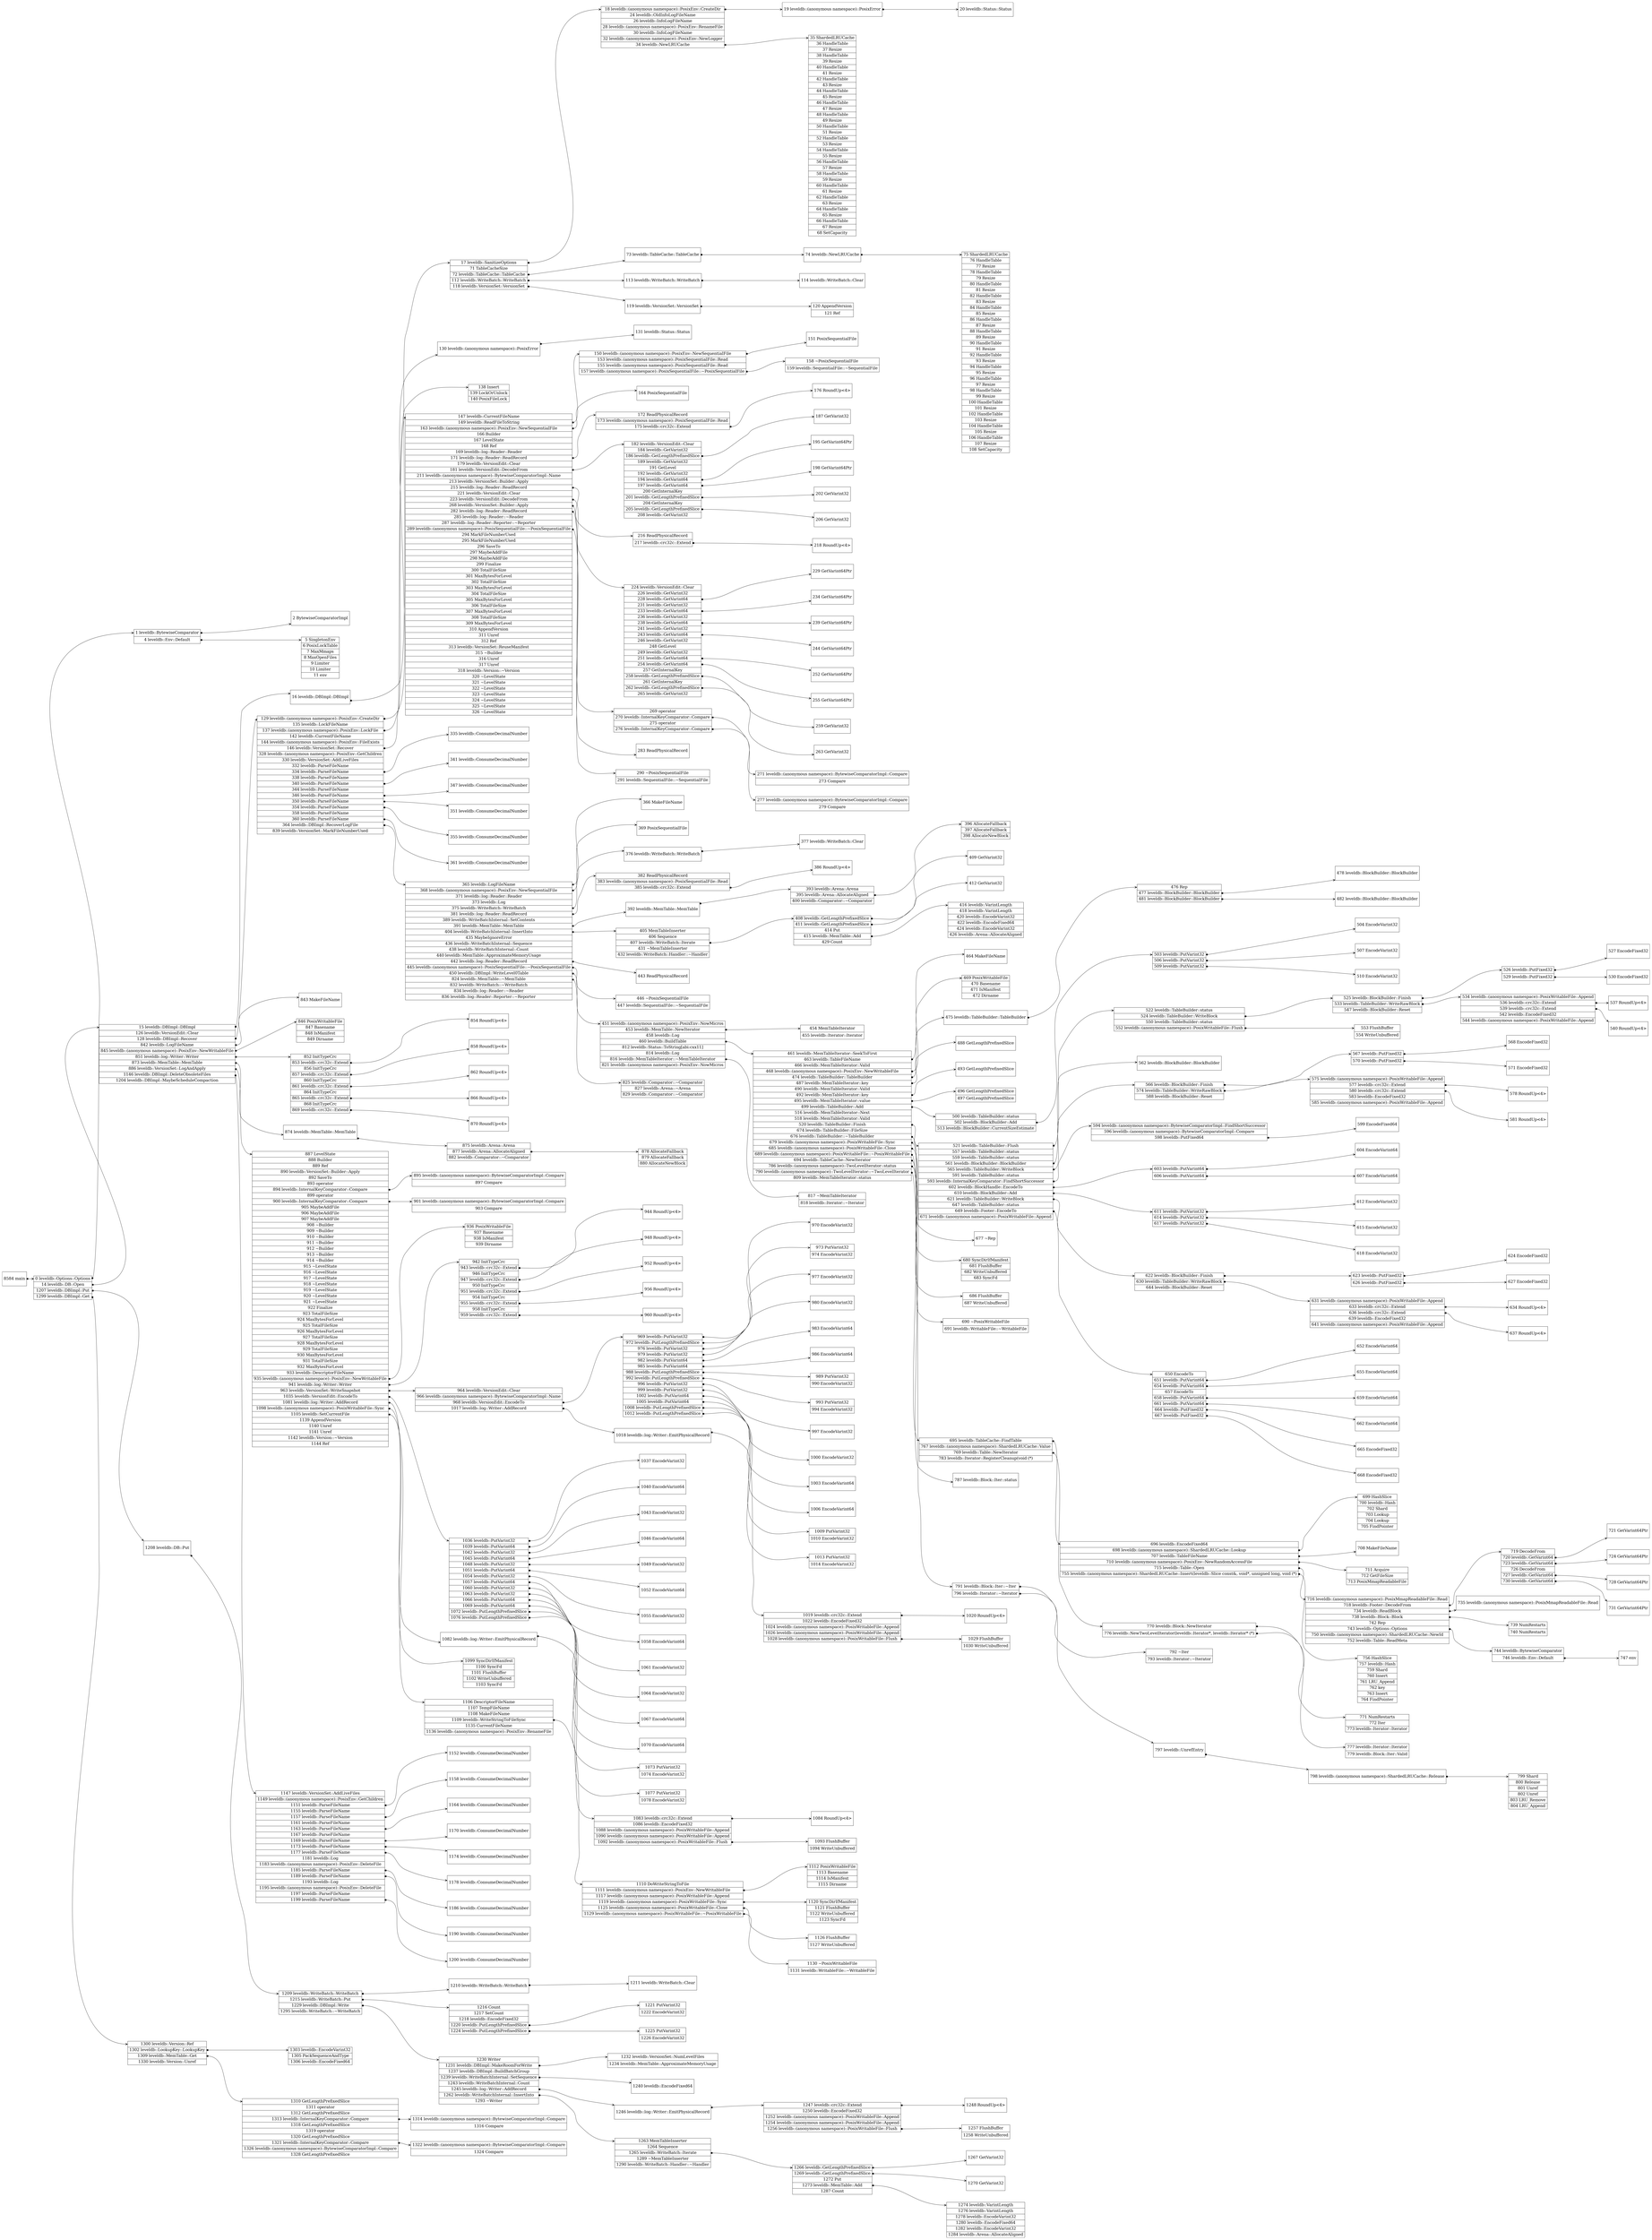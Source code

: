 digraph callgraph {
    margin=0.1;
    nodesep=0.8;
    ranksep=0.5;
    rankdir=LR;
    edge[arrowsize=1.0, arrowhead=vee];
    node[shape=record, fontsize=20, width=1, height=1, fixedsize=false];
    n1 [label="<f0>8584 main"];
    n0 [label="<f0>0 leveldb::Options::Options|<f1>14 leveldb::DB::Open|<f2>1207 leveldb::DBImpl::Put|<f3>1299 leveldb::DBImpl::Get"];
    n1:f0 -> n0:f0 [dir=both, arrowtail=dot];
    n2 [label="<f0>1 leveldb::BytewiseComparator|<f1>4 leveldb::Env::Default"];
    n0:f0 -> n2:f0 [dir=both, arrowtail=dot];
    n3 [label="<f0>2 BytewiseComparatorImpl"];
    n2:f0 -> n3:f0 [dir=both, arrowtail=dot];
    n5 [label="<f0>5 SingletonEnv|<f1>6 PosixLockTable|<f2>7 MaxMmaps|<f3>8 MaxOpenFiles|<f4>9 Limiter|<f5>10 Limiter|<f6>11 env"];
    n2:f1 -> n5:f0 [dir=both, arrowtail=dot];
    n13 [label="<f0>15 leveldb::DBImpl::DBImpl|<f1>126 leveldb::VersionEdit::Clear|<f2>128 leveldb::DBImpl::Recover|<f3>842 leveldb::LogFileName|<f4>845 leveldb::(anonymous namespace)::PosixEnv::NewWritableFile|<f5>851 leveldb::log::Writer::Writer|<f6>873 leveldb::MemTable::MemTable|<f7>886 leveldb::VersionSet::LogAndApply|<f8>1146 leveldb::DBImpl::DeleteObsoleteFiles|<f9>1204 leveldb::DBImpl::MaybeScheduleCompaction"];
    n0:f1 -> n13:f0 [dir=both, arrowtail=dot];
    n14 [label="<f0>16 leveldb::DBImpl::DBImpl"];
    n13:f0 -> n14:f0 [dir=both, arrowtail=dot];
    n15 [label="<f0>17 leveldb::SanitizeOptions|<f1>71 TableCacheSize|<f2>72 leveldb::TableCache::TableCache|<f3>112 leveldb::WriteBatch::WriteBatch|<f4>118 leveldb::VersionSet::VersionSet"];
    n14:f0 -> n15:f0 [dir=both, arrowtail=dot];
    n16 [label="<f0>18 leveldb::(anonymous namespace)::PosixEnv::CreateDir|<f1>24 leveldb::OldInfoLogFileName|<f2>26 leveldb::InfoLogFileName|<f3>28 leveldb::(anonymous namespace)::PosixEnv::RenameFile|<f4>30 leveldb::InfoLogFileName|<f5>32 leveldb::(anonymous namespace)::PosixEnv::NewLogger|<f6>34 leveldb::NewLRUCache"];
    n15:f0 -> n16:f0 [dir=both, arrowtail=dot];
    n17 [label="<f0>19 leveldb::(anonymous namespace)::PosixError"];
    n16:f0 -> n17:f0 [dir=both, arrowtail=dot];
    n18 [label="<f0>20 leveldb::Status::Status"];
    n17:f0 -> n18:f0 [dir=both, arrowtail=dot];
    n25 [label="<f0>35 ShardedLRUCache|<f1>36 HandleTable|<f2>37 Resize|<f3>38 HandleTable|<f4>39 Resize|<f5>40 HandleTable|<f6>41 Resize|<f7>42 HandleTable|<f8>43 Resize|<f9>44 HandleTable|<f10>45 Resize|<f11>46 HandleTable|<f12>47 Resize|<f13>48 HandleTable|<f14>49 Resize|<f15>50 HandleTable|<f16>51 Resize|<f17>52 HandleTable|<f18>53 Resize|<f19>54 HandleTable|<f20>55 Resize|<f21>56 HandleTable|<f22>57 Resize|<f23>58 HandleTable|<f24>59 Resize|<f25>60 HandleTable|<f26>61 Resize|<f27>62 HandleTable|<f28>63 Resize|<f29>64 HandleTable|<f30>65 Resize|<f31>66 HandleTable|<f32>67 Resize|<f33>68 SetCapacity"];
    n16:f6 -> n25:f0 [dir=both, arrowtail=dot];
    n61 [label="<f0>73 leveldb::TableCache::TableCache"];
    n15:f2 -> n61:f0 [dir=both, arrowtail=dot];
    n62 [label="<f0>74 leveldb::NewLRUCache"];
    n61:f0 -> n62:f0 [dir=both, arrowtail=dot];
    n63 [label="<f0>75 ShardedLRUCache|<f1>76 HandleTable|<f2>77 Resize|<f3>78 HandleTable|<f4>79 Resize|<f5>80 HandleTable|<f6>81 Resize|<f7>82 HandleTable|<f8>83 Resize|<f9>84 HandleTable|<f10>85 Resize|<f11>86 HandleTable|<f12>87 Resize|<f13>88 HandleTable|<f14>89 Resize|<f15>90 HandleTable|<f16>91 Resize|<f17>92 HandleTable|<f18>93 Resize|<f19>94 HandleTable|<f20>95 Resize|<f21>96 HandleTable|<f22>97 Resize|<f23>98 HandleTable|<f24>99 Resize|<f25>100 HandleTable|<f26>101 Resize|<f27>102 HandleTable|<f28>103 Resize|<f29>104 HandleTable|<f30>105 Resize|<f31>106 HandleTable|<f32>107 Resize|<f33>108 SetCapacity"];
    n62:f0 -> n63:f0 [dir=both, arrowtail=dot];
    n98 [label="<f0>113 leveldb::WriteBatch::WriteBatch"];
    n15:f3 -> n98:f0 [dir=both, arrowtail=dot];
    n99 [label="<f0>114 leveldb::WriteBatch::Clear"];
    n98:f0 -> n99:f0 [dir=both, arrowtail=dot];
    n101 [label="<f0>119 leveldb::VersionSet::VersionSet"];
    n15:f4 -> n101:f0 [dir=both, arrowtail=dot];
    n102 [label="<f0>120 AppendVersion|<f1>121 Ref"];
    n101:f0 -> n102:f0 [dir=both, arrowtail=dot];
    n106 [label="<f0>129 leveldb::(anonymous namespace)::PosixEnv::CreateDir|<f1>135 leveldb::LockFileName|<f2>137 leveldb::(anonymous namespace)::PosixEnv::LockFile|<f3>142 leveldb::CurrentFileName|<f4>144 leveldb::(anonymous namespace)::PosixEnv::FileExists|<f5>146 leveldb::VersionSet::Recover|<f6>328 leveldb::(anonymous namespace)::PosixEnv::GetChildren|<f7>330 leveldb::VersionSet::AddLiveFiles|<f8>332 leveldb::ParseFileName|<f9>334 leveldb::ParseFileName|<f10>338 leveldb::ParseFileName|<f11>340 leveldb::ParseFileName|<f12>344 leveldb::ParseFileName|<f13>346 leveldb::ParseFileName|<f14>350 leveldb::ParseFileName|<f15>354 leveldb::ParseFileName|<f16>358 leveldb::ParseFileName|<f17>360 leveldb::ParseFileName|<f18>364 leveldb::DBImpl::RecoverLogFile|<f19>839 leveldb::VersionSet::MarkFileNumberUsed"];
    n13:f2 -> n106:f0 [dir=both, arrowtail=dot];
    n107 [label="<f0>130 leveldb::(anonymous namespace)::PosixError"];
    n106:f0 -> n107:f0 [dir=both, arrowtail=dot];
    n108 [label="<f0>131 leveldb::Status::Status"];
    n107:f0 -> n108:f0 [dir=both, arrowtail=dot];
    n111 [label="<f0>138 Insert|<f1>139 LockOrUnlock|<f2>140 PosixFileLock"];
    n106:f2 -> n111:f0 [dir=both, arrowtail=dot];
    n117 [label="<f0>147 leveldb::CurrentFileName|<f1>149 leveldb::ReadFileToString|<f2>163 leveldb::(anonymous namespace)::PosixEnv::NewSequentialFile|<f3>166 Builder|<f4>167 LevelState|<f5>168 Ref|<f6>169 leveldb::log::Reader::Reader|<f7>171 leveldb::log::Reader::ReadRecord|<f8>179 leveldb::VersionEdit::Clear|<f9>181 leveldb::VersionEdit::DecodeFrom|<f10>211 leveldb::(anonymous namespace)::BytewiseComparatorImpl::Name|<f11>213 leveldb::VersionSet::Builder::Apply|<f12>215 leveldb::log::Reader::ReadRecord|<f13>221 leveldb::VersionEdit::Clear|<f14>223 leveldb::VersionEdit::DecodeFrom|<f15>268 leveldb::VersionSet::Builder::Apply|<f16>282 leveldb::log::Reader::ReadRecord|<f17>285 leveldb::log::Reader::~Reader|<f18>287 leveldb::log::Reader::Reporter::~Reporter|<f19>289 leveldb::(anonymous namespace)::PosixSequentialFile::~PosixSequentialFile|<f20>294 MarkFileNumberUsed|<f21>295 MarkFileNumberUsed|<f22>296 SaveTo|<f23>297 MaybeAddFile|<f24>298 MaybeAddFile|<f25>299 Finalize|<f26>300 TotalFileSize|<f27>301 MaxBytesForLevel|<f28>302 TotalFileSize|<f29>303 MaxBytesForLevel|<f30>304 TotalFileSize|<f31>305 MaxBytesForLevel|<f32>306 TotalFileSize|<f33>307 MaxBytesForLevel|<f34>308 TotalFileSize|<f35>309 MaxBytesForLevel|<f36>310 AppendVersion|<f37>311 Unref|<f38>312 Ref|<f39>313 leveldb::VersionSet::ReuseManifest|<f40>315 ~Builder|<f41>316 Unref|<f42>317 Unref|<f43>318 leveldb::Version::~Version|<f44>320 ~LevelState|<f45>321 ~LevelState|<f46>322 ~LevelState|<f47>323 ~LevelState|<f48>324 ~LevelState|<f49>325 ~LevelState|<f50>326 ~LevelState"];
    n106:f5 -> n117:f0 [dir=both, arrowtail=dot];
    n119 [label="<f0>150 leveldb::(anonymous namespace)::PosixEnv::NewSequentialFile|<f1>153 leveldb::(anonymous namespace)::PosixSequentialFile::Read|<f2>155 leveldb::(anonymous namespace)::PosixSequentialFile::Read|<f3>157 leveldb::(anonymous namespace)::PosixSequentialFile::~PosixSequentialFile"];
    n117:f1 -> n119:f0 [dir=both, arrowtail=dot];
    n120 [label="<f0>151 PosixSequentialFile"];
    n119:f0 -> n120:f0 [dir=both, arrowtail=dot];
    n124 [label="<f0>158 ~PosixSequentialFile|<f1>159 leveldb::SequentialFile::~SequentialFile"];
    n119:f3 -> n124:f0 [dir=both, arrowtail=dot];
    n127 [label="<f0>164 PosixSequentialFile"];
    n117:f2 -> n127:f0 [dir=both, arrowtail=dot];
    n133 [label="<f0>172 ReadPhysicalRecord|<f1>173 leveldb::(anonymous namespace)::PosixSequentialFile::Read|<f2>175 leveldb::crc32c::Extend"];
    n117:f7 -> n133:f0 [dir=both, arrowtail=dot];
    n136 [label="<f0>176 RoundUp\<4\>"];
    n133:f2 -> n136:f0 [dir=both, arrowtail=dot];
    n139 [label="<f0>182 leveldb::VersionEdit::Clear|<f1>184 leveldb::GetVarint32|<f2>186 leveldb::GetLengthPrefixedSlice|<f3>189 leveldb::GetVarint32|<f4>191 GetLevel|<f5>192 leveldb::GetVarint32|<f6>194 leveldb::GetVarint64|<f7>197 leveldb::GetVarint64|<f8>200 GetInternalKey|<f9>201 leveldb::GetLengthPrefixedSlice|<f10>204 GetInternalKey|<f11>205 leveldb::GetLengthPrefixedSlice|<f12>208 leveldb::GetVarint32"];
    n117:f9 -> n139:f0 [dir=both, arrowtail=dot];
    n142 [label="<f0>187 GetVarint32"];
    n139:f2 -> n142:f0 [dir=both, arrowtail=dot];
    n147 [label="<f0>195 GetVarint64Ptr"];
    n139:f6 -> n147:f0 [dir=both, arrowtail=dot];
    n149 [label="<f0>198 GetVarint64Ptr"];
    n139:f7 -> n149:f0 [dir=both, arrowtail=dot];
    n152 [label="<f0>202 GetVarint32"];
    n139:f9 -> n152:f0 [dir=both, arrowtail=dot];
    n155 [label="<f0>206 GetVarint32"];
    n139:f11 -> n155:f0 [dir=both, arrowtail=dot];
    n160 [label="<f0>216 ReadPhysicalRecord|<f1>217 leveldb::crc32c::Extend"];
    n117:f12 -> n160:f0 [dir=both, arrowtail=dot];
    n162 [label="<f0>218 RoundUp\<4\>"];
    n160:f1 -> n162:f0 [dir=both, arrowtail=dot];
    n165 [label="<f0>224 leveldb::VersionEdit::Clear|<f1>226 leveldb::GetVarint32|<f2>228 leveldb::GetVarint64|<f3>231 leveldb::GetVarint32|<f4>233 leveldb::GetVarint64|<f5>236 leveldb::GetVarint32|<f6>238 leveldb::GetVarint64|<f7>241 leveldb::GetVarint32|<f8>243 leveldb::GetVarint64|<f9>246 leveldb::GetVarint32|<f10>248 GetLevel|<f11>249 leveldb::GetVarint32|<f12>251 leveldb::GetVarint64|<f13>254 leveldb::GetVarint64|<f14>257 GetInternalKey|<f15>258 leveldb::GetLengthPrefixedSlice|<f16>261 GetInternalKey|<f17>262 leveldb::GetLengthPrefixedSlice|<f18>265 leveldb::GetVarint32"];
    n117:f14 -> n165:f0 [dir=both, arrowtail=dot];
    n168 [label="<f0>229 GetVarint64Ptr"];
    n165:f2 -> n168:f0 [dir=both, arrowtail=dot];
    n171 [label="<f0>234 GetVarint64Ptr"];
    n165:f4 -> n171:f0 [dir=both, arrowtail=dot];
    n174 [label="<f0>239 GetVarint64Ptr"];
    n165:f6 -> n174:f0 [dir=both, arrowtail=dot];
    n177 [label="<f0>244 GetVarint64Ptr"];
    n165:f8 -> n177:f0 [dir=both, arrowtail=dot];
    n182 [label="<f0>252 GetVarint64Ptr"];
    n165:f12 -> n182:f0 [dir=both, arrowtail=dot];
    n184 [label="<f0>255 GetVarint64Ptr"];
    n165:f13 -> n184:f0 [dir=both, arrowtail=dot];
    n187 [label="<f0>259 GetVarint32"];
    n165:f15 -> n187:f0 [dir=both, arrowtail=dot];
    n190 [label="<f0>263 GetVarint32"];
    n165:f17 -> n190:f0 [dir=both, arrowtail=dot];
    n193 [label="<f0>269 operator|<f1>270 leveldb::InternalKeyComparator::Compare|<f2>275 operator|<f3>276 leveldb::InternalKeyComparator::Compare"];
    n117:f15 -> n193:f0 [dir=both, arrowtail=dot];
    n195 [label="<f0>271 leveldb::(anonymous namespace)::BytewiseComparatorImpl::Compare|<f1>273 Compare"];
    n193:f1 -> n195:f0 [dir=both, arrowtail=dot];
    n199 [label="<f0>277 leveldb::(anonymous namespace)::BytewiseComparatorImpl::Compare|<f1>279 Compare"];
    n193:f3 -> n199:f0 [dir=both, arrowtail=dot];
    n202 [label="<f0>283 ReadPhysicalRecord"];
    n117:f16 -> n202:f0 [dir=both, arrowtail=dot];
    n206 [label="<f0>290 ~PosixSequentialFile|<f1>291 leveldb::SequentialFile::~SequentialFile"];
    n117:f19 -> n206:f0 [dir=both, arrowtail=dot];
    n243 [label="<f0>335 leveldb::ConsumeDecimalNumber"];
    n106:f9 -> n243:f0 [dir=both, arrowtail=dot];
    n246 [label="<f0>341 leveldb::ConsumeDecimalNumber"];
    n106:f11 -> n246:f0 [dir=both, arrowtail=dot];
    n249 [label="<f0>347 leveldb::ConsumeDecimalNumber"];
    n106:f13 -> n249:f0 [dir=both, arrowtail=dot];
    n251 [label="<f0>351 leveldb::ConsumeDecimalNumber"];
    n106:f14 -> n251:f0 [dir=both, arrowtail=dot];
    n253 [label="<f0>355 leveldb::ConsumeDecimalNumber"];
    n106:f15 -> n253:f0 [dir=both, arrowtail=dot];
    n256 [label="<f0>361 leveldb::ConsumeDecimalNumber"];
    n106:f17 -> n256:f0 [dir=both, arrowtail=dot];
    n258 [label="<f0>365 leveldb::LogFileName|<f1>368 leveldb::(anonymous namespace)::PosixEnv::NewSequentialFile|<f2>371 leveldb::log::Reader::Reader|<f3>373 leveldb::Log|<f4>375 leveldb::WriteBatch::WriteBatch|<f5>381 leveldb::log::Reader::ReadRecord|<f6>389 leveldb::WriteBatchInternal::SetContents|<f7>391 leveldb::MemTable::MemTable|<f8>404 leveldb::WriteBatchInternal::InsertInto|<f9>435 MaybeIgnoreError|<f10>436 leveldb::WriteBatchInternal::Sequence|<f11>438 leveldb::WriteBatchInternal::Count|<f12>440 leveldb::MemTable::ApproximateMemoryUsage|<f13>442 leveldb::log::Reader::ReadRecord|<f14>445 leveldb::(anonymous namespace)::PosixSequentialFile::~PosixSequentialFile|<f15>450 leveldb::DBImpl::WriteLevel0Table|<f16>824 leveldb::MemTable::~MemTable|<f17>832 leveldb::WriteBatch::~WriteBatch|<f18>834 leveldb::log::Reader::~Reader|<f19>836 leveldb::log::Reader::Reporter::~Reporter"];
    n106:f18 -> n258:f0 [dir=both, arrowtail=dot];
    n259 [label="<f0>366 MakeFileName"];
    n258:f0 -> n259:f0 [dir=both, arrowtail=dot];
    n261 [label="<f0>369 PosixSequentialFile"];
    n258:f1 -> n261:f0 [dir=both, arrowtail=dot];
    n265 [label="<f0>376 leveldb::WriteBatch::WriteBatch"];
    n258:f4 -> n265:f0 [dir=both, arrowtail=dot];
    n266 [label="<f0>377 leveldb::WriteBatch::Clear"];
    n265:f0 -> n266:f0 [dir=both, arrowtail=dot];
    n268 [label="<f0>382 ReadPhysicalRecord|<f1>383 leveldb::(anonymous namespace)::PosixSequentialFile::Read|<f2>385 leveldb::crc32c::Extend"];
    n258:f5 -> n268:f0 [dir=both, arrowtail=dot];
    n271 [label="<f0>386 RoundUp\<4\>"];
    n268:f2 -> n271:f0 [dir=both, arrowtail=dot];
    n274 [label="<f0>392 leveldb::MemTable::MemTable"];
    n258:f7 -> n274:f0 [dir=both, arrowtail=dot];
    n275 [label="<f0>393 leveldb::Arena::Arena|<f1>395 leveldb::Arena::AllocateAligned|<f2>400 leveldb::Comparator::~Comparator"];
    n274:f0 -> n275:f0 [dir=both, arrowtail=dot];
    n277 [label="<f0>396 AllocateFallback|<f1>397 AllocateFallback|<f2>398 AllocateNewBlock"];
    n275:f1 -> n277:f0 [dir=both, arrowtail=dot];
    n282 [label="<f0>405 MemTableInserter|<f1>406 Sequence|<f2>407 leveldb::WriteBatch::Iterate|<f3>431 ~MemTableInserter|<f4>432 leveldb::WriteBatch::Handler::~Handler"];
    n258:f8 -> n282:f0 [dir=both, arrowtail=dot];
    n285 [label="<f0>408 leveldb::GetLengthPrefixedSlice|<f1>411 leveldb::GetLengthPrefixedSlice|<f2>414 Put|<f3>415 leveldb::MemTable::Add|<f4>429 Count"];
    n282:f2 -> n285:f0 [dir=both, arrowtail=dot];
    n286 [label="<f0>409 GetVarint32"];
    n285:f0 -> n286:f0 [dir=both, arrowtail=dot];
    n288 [label="<f0>412 GetVarint32"];
    n285:f1 -> n288:f0 [dir=both, arrowtail=dot];
    n291 [label="<f0>416 leveldb::VarintLength|<f1>418 leveldb::VarintLength|<f2>420 leveldb::EncodeVarint32|<f3>422 leveldb::EncodeFixed64|<f4>424 leveldb::EncodeVarint32|<f5>426 leveldb::Arena::AllocateAligned"];
    n285:f3 -> n291:f0 [dir=both, arrowtail=dot];
    n305 [label="<f0>443 ReadPhysicalRecord"];
    n258:f13 -> n305:f0 [dir=both, arrowtail=dot];
    n307 [label="<f0>446 ~PosixSequentialFile|<f1>447 leveldb::SequentialFile::~SequentialFile"];
    n258:f14 -> n307:f0 [dir=both, arrowtail=dot];
    n310 [label="<f0>451 leveldb::(anonymous namespace)::PosixEnv::NowMicros|<f1>453 leveldb::MemTable::NewIterator|<f2>458 leveldb::Log|<f3>460 leveldb::BuildTable|<f4>812 leveldb::Status::ToString[abi:cxx11]|<f5>814 leveldb::Log|<f6>816 leveldb::MemTableIterator::~MemTableIterator|<f7>821 leveldb::(anonymous namespace)::PosixEnv::NowMicros"];
    n258:f15 -> n310:f0 [dir=both, arrowtail=dot];
    n312 [label="<f0>454 MemTableIterator|<f1>455 leveldb::Iterator::Iterator"];
    n310:f1 -> n312:f0 [dir=both, arrowtail=dot];
    n316 [label="<f0>461 leveldb::MemTableIterator::SeekToFirst|<f1>463 leveldb::TableFileName|<f2>466 leveldb::MemTableIterator::Valid|<f3>468 leveldb::(anonymous namespace)::PosixEnv::NewWritableFile|<f4>474 leveldb::TableBuilder::TableBuilder|<f5>487 leveldb::MemTableIterator::key|<f6>490 leveldb::MemTableIterator::Valid|<f7>492 leveldb::MemTableIterator::key|<f8>495 leveldb::MemTableIterator::value|<f9>499 leveldb::TableBuilder::Add|<f10>516 leveldb::MemTableIterator::Next|<f11>518 leveldb::MemTableIterator::Valid|<f12>520 leveldb::TableBuilder::Finish|<f13>674 leveldb::TableBuilder::FileSize|<f14>676 leveldb::TableBuilder::~TableBuilder|<f15>679 leveldb::(anonymous namespace)::PosixWritableFile::Sync|<f16>685 leveldb::(anonymous namespace)::PosixWritableFile::Close|<f17>689 leveldb::(anonymous namespace)::PosixWritableFile::~PosixWritableFile|<f18>694 leveldb::TableCache::NewIterator|<f19>786 leveldb::(anonymous namespace)::TwoLevelIterator::status|<f20>790 leveldb::(anonymous namespace)::TwoLevelIterator::~TwoLevelIterator|<f21>809 leveldb::MemTableIterator::status"];
    n310:f3 -> n316:f0 [dir=both, arrowtail=dot];
    n318 [label="<f0>464 MakeFileName"];
    n316:f1 -> n318:f0 [dir=both, arrowtail=dot];
    n321 [label="<f0>469 PosixWritableFile|<f1>470 Basename|<f2>471 IsManifest|<f3>472 Dirname"];
    n316:f3 -> n321:f0 [dir=both, arrowtail=dot];
    n326 [label="<f0>475 leveldb::TableBuilder::TableBuilder"];
    n316:f4 -> n326:f0 [dir=both, arrowtail=dot];
    n327 [label="<f0>476 Rep|<f1>477 leveldb::BlockBuilder::BlockBuilder|<f2>481 leveldb::BlockBuilder::BlockBuilder"];
    n326:f0 -> n327:f0 [dir=both, arrowtail=dot];
    n329 [label="<f0>478 leveldb::BlockBuilder::BlockBuilder"];
    n327:f1 -> n329:f0 [dir=both, arrowtail=dot];
    n331 [label="<f0>482 leveldb::BlockBuilder::BlockBuilder"];
    n327:f2 -> n331:f0 [dir=both, arrowtail=dot];
    n333 [label="<f0>488 GetLengthPrefixedSlice"];
    n316:f5 -> n333:f0 [dir=both, arrowtail=dot];
    n336 [label="<f0>493 GetLengthPrefixedSlice"];
    n316:f7 -> n336:f0 [dir=both, arrowtail=dot];
    n338 [label="<f0>496 GetLengthPrefixedSlice|<f1>497 GetLengthPrefixedSlice"];
    n316:f8 -> n338:f0 [dir=both, arrowtail=dot];
    n341 [label="<f0>500 leveldb::TableBuilder::status|<f1>502 leveldb::BlockBuilder::Add|<f2>513 leveldb::BlockBuilder::CurrentSizeEstimate"];
    n316:f9 -> n341:f0 [dir=both, arrowtail=dot];
    n343 [label="<f0>503 leveldb::PutVarint32|<f1>506 leveldb::PutVarint32|<f2>509 leveldb::PutVarint32"];
    n341:f1 -> n343:f0 [dir=both, arrowtail=dot];
    n344 [label="<f0>504 EncodeVarint32"];
    n343:f0 -> n344:f0 [dir=both, arrowtail=dot];
    n346 [label="<f0>507 EncodeVarint32"];
    n343:f1 -> n346:f0 [dir=both, arrowtail=dot];
    n348 [label="<f0>510 EncodeVarint32"];
    n343:f2 -> n348:f0 [dir=both, arrowtail=dot];
    n353 [label="<f0>521 leveldb::TableBuilder::Flush|<f1>557 leveldb::TableBuilder::status|<f2>559 leveldb::TableBuilder::status|<f3>561 leveldb::BlockBuilder::BlockBuilder|<f4>565 leveldb::TableBuilder::WriteBlock|<f5>591 leveldb::TableBuilder::status|<f6>593 leveldb::InternalKeyComparator::FindShortSuccessor|<f7>602 leveldb::BlockHandle::EncodeTo|<f8>610 leveldb::BlockBuilder::Add|<f9>621 leveldb::TableBuilder::WriteBlock|<f10>647 leveldb::TableBuilder::status|<f11>649 leveldb::Footer::EncodeTo|<f12>671 leveldb::(anonymous namespace)::PosixWritableFile::Append"];
    n316:f12 -> n353:f0 [dir=both, arrowtail=dot];
    n354 [label="<f0>522 leveldb::TableBuilder::status|<f1>524 leveldb::TableBuilder::WriteBlock|<f2>550 leveldb::TableBuilder::status|<f3>552 leveldb::(anonymous namespace)::PosixWritableFile::Flush"];
    n353:f0 -> n354:f0 [dir=both, arrowtail=dot];
    n356 [label="<f0>525 leveldb::BlockBuilder::Finish|<f1>533 leveldb::TableBuilder::WriteRawBlock|<f2>547 leveldb::BlockBuilder::Reset"];
    n354:f1 -> n356:f0 [dir=both, arrowtail=dot];
    n357 [label="<f0>526 leveldb::PutFixed32|<f1>529 leveldb::PutFixed32"];
    n356:f0 -> n357:f0 [dir=both, arrowtail=dot];
    n358 [label="<f0>527 EncodeFixed32"];
    n357:f0 -> n358:f0 [dir=both, arrowtail=dot];
    n360 [label="<f0>530 EncodeFixed32"];
    n357:f1 -> n360:f0 [dir=both, arrowtail=dot];
    n362 [label="<f0>534 leveldb::(anonymous namespace)::PosixWritableFile::Append|<f1>536 leveldb::crc32c::Extend|<f2>539 leveldb::crc32c::Extend|<f3>542 leveldb::EncodeFixed32|<f4>544 leveldb::(anonymous namespace)::PosixWritableFile::Append"];
    n356:f1 -> n362:f0 [dir=both, arrowtail=dot];
    n364 [label="<f0>537 RoundUp\<4\>"];
    n362:f1 -> n364:f0 [dir=both, arrowtail=dot];
    n366 [label="<f0>540 RoundUp\<4\>"];
    n362:f2 -> n366:f0 [dir=both, arrowtail=dot];
    n372 [label="<f0>553 FlushBuffer|<f1>554 WriteUnbuffered"];
    n354:f3 -> n372:f0 [dir=both, arrowtail=dot];
    n377 [label="<f0>562 leveldb::BlockBuilder::BlockBuilder"];
    n353:f3 -> n377:f0 [dir=both, arrowtail=dot];
    n379 [label="<f0>566 leveldb::BlockBuilder::Finish|<f1>574 leveldb::TableBuilder::WriteRawBlock|<f2>588 leveldb::BlockBuilder::Reset"];
    n353:f4 -> n379:f0 [dir=both, arrowtail=dot];
    n380 [label="<f0>567 leveldb::PutFixed32|<f1>570 leveldb::PutFixed32"];
    n379:f0 -> n380:f0 [dir=both, arrowtail=dot];
    n381 [label="<f0>568 EncodeFixed32"];
    n380:f0 -> n381:f0 [dir=both, arrowtail=dot];
    n383 [label="<f0>571 EncodeFixed32"];
    n380:f1 -> n383:f0 [dir=both, arrowtail=dot];
    n385 [label="<f0>575 leveldb::(anonymous namespace)::PosixWritableFile::Append|<f1>577 leveldb::crc32c::Extend|<f2>580 leveldb::crc32c::Extend|<f3>583 leveldb::EncodeFixed32|<f4>585 leveldb::(anonymous namespace)::PosixWritableFile::Append"];
    n379:f1 -> n385:f0 [dir=both, arrowtail=dot];
    n387 [label="<f0>578 RoundUp\<4\>"];
    n385:f1 -> n387:f0 [dir=both, arrowtail=dot];
    n389 [label="<f0>581 RoundUp\<4\>"];
    n385:f2 -> n389:f0 [dir=both, arrowtail=dot];
    n395 [label="<f0>594 leveldb::(anonymous namespace)::BytewiseComparatorImpl::FindShortSuccessor|<f1>596 leveldb::(anonymous namespace)::BytewiseComparatorImpl::Compare|<f2>598 leveldb::PutFixed64"];
    n353:f6 -> n395:f0 [dir=both, arrowtail=dot];
    n398 [label="<f0>599 EncodeFixed64"];
    n395:f2 -> n398:f0 [dir=both, arrowtail=dot];
    n400 [label="<f0>603 leveldb::PutVarint64|<f1>606 leveldb::PutVarint64"];
    n353:f7 -> n400:f0 [dir=both, arrowtail=dot];
    n401 [label="<f0>604 EncodeVarint64"];
    n400:f0 -> n401:f0 [dir=both, arrowtail=dot];
    n403 [label="<f0>607 EncodeVarint64"];
    n400:f1 -> n403:f0 [dir=both, arrowtail=dot];
    n405 [label="<f0>611 leveldb::PutVarint32|<f1>614 leveldb::PutVarint32|<f2>617 leveldb::PutVarint32"];
    n353:f8 -> n405:f0 [dir=both, arrowtail=dot];
    n406 [label="<f0>612 EncodeVarint32"];
    n405:f0 -> n406:f0 [dir=both, arrowtail=dot];
    n408 [label="<f0>615 EncodeVarint32"];
    n405:f1 -> n408:f0 [dir=both, arrowtail=dot];
    n410 [label="<f0>618 EncodeVarint32"];
    n405:f2 -> n410:f0 [dir=both, arrowtail=dot];
    n412 [label="<f0>622 leveldb::BlockBuilder::Finish|<f1>630 leveldb::TableBuilder::WriteRawBlock|<f2>644 leveldb::BlockBuilder::Reset"];
    n353:f9 -> n412:f0 [dir=both, arrowtail=dot];
    n413 [label="<f0>623 leveldb::PutFixed32|<f1>626 leveldb::PutFixed32"];
    n412:f0 -> n413:f0 [dir=both, arrowtail=dot];
    n414 [label="<f0>624 EncodeFixed32"];
    n413:f0 -> n414:f0 [dir=both, arrowtail=dot];
    n416 [label="<f0>627 EncodeFixed32"];
    n413:f1 -> n416:f0 [dir=both, arrowtail=dot];
    n418 [label="<f0>631 leveldb::(anonymous namespace)::PosixWritableFile::Append|<f1>633 leveldb::crc32c::Extend|<f2>636 leveldb::crc32c::Extend|<f3>639 leveldb::EncodeFixed32|<f4>641 leveldb::(anonymous namespace)::PosixWritableFile::Append"];
    n412:f1 -> n418:f0 [dir=both, arrowtail=dot];
    n420 [label="<f0>634 RoundUp\<4\>"];
    n418:f1 -> n420:f0 [dir=both, arrowtail=dot];
    n422 [label="<f0>637 RoundUp\<4\>"];
    n418:f2 -> n422:f0 [dir=both, arrowtail=dot];
    n428 [label="<f0>650 EncodeTo|<f1>651 leveldb::PutVarint64|<f2>654 leveldb::PutVarint64|<f3>657 EncodeTo|<f4>658 leveldb::PutVarint64|<f5>661 leveldb::PutVarint64|<f6>664 leveldb::PutFixed32|<f7>667 leveldb::PutFixed32"];
    n353:f11 -> n428:f0 [dir=both, arrowtail=dot];
    n430 [label="<f0>652 EncodeVarint64"];
    n428:f1 -> n430:f0 [dir=both, arrowtail=dot];
    n432 [label="<f0>655 EncodeVarint64"];
    n428:f2 -> n432:f0 [dir=both, arrowtail=dot];
    n435 [label="<f0>659 EncodeVarint64"];
    n428:f4 -> n435:f0 [dir=both, arrowtail=dot];
    n437 [label="<f0>662 EncodeVarint64"];
    n428:f5 -> n437:f0 [dir=both, arrowtail=dot];
    n439 [label="<f0>665 EncodeFixed32"];
    n428:f6 -> n439:f0 [dir=both, arrowtail=dot];
    n441 [label="<f0>668 EncodeFixed32"];
    n428:f7 -> n441:f0 [dir=both, arrowtail=dot];
    n445 [label="<f0>677 ~Rep"];
    n316:f14 -> n445:f0 [dir=both, arrowtail=dot];
    n447 [label="<f0>680 SyncDirIfManifest|<f1>681 FlushBuffer|<f2>682 WriteUnbuffered|<f3>683 SyncFd"];
    n316:f15 -> n447:f0 [dir=both, arrowtail=dot];
    n452 [label="<f0>686 FlushBuffer|<f1>687 WriteUnbuffered"];
    n316:f16 -> n452:f0 [dir=both, arrowtail=dot];
    n455 [label="<f0>690 ~PosixWritableFile|<f1>691 leveldb::WritableFile::~WritableFile"];
    n316:f17 -> n455:f0 [dir=both, arrowtail=dot];
    n458 [label="<f0>695 leveldb::TableCache::FindTable|<f1>767 leveldb::(anonymous namespace)::ShardedLRUCache::Value|<f2>769 leveldb::Table::NewIterator|<f3>783 leveldb::Iterator::RegisterCleanup(void (*)"];
    n316:f18 -> n458:f0 [dir=both, arrowtail=dot];
    n459 [label="<f0>696 leveldb::EncodeFixed64|<f1>698 leveldb::(anonymous namespace)::ShardedLRUCache::Lookup|<f2>707 leveldb::TableFileName|<f3>710 leveldb::(anonymous namespace)::PosixEnv::NewRandomAccessFile|<f4>715 leveldb::Table::Open|<f5>755 leveldb::(anonymous namespace)::ShardedLRUCache::Insert(leveldb::Slice const&, void*, unsigned long, void (*)"];
    n458:f0 -> n459:f0 [dir=both, arrowtail=dot];
    n461 [label="<f0>699 HashSlice|<f1>700 leveldb::Hash|<f2>702 Shard|<f3>703 Lookup|<f4>704 Lookup|<f5>705 FindPointer"];
    n459:f1 -> n461:f0 [dir=both, arrowtail=dot];
    n468 [label="<f0>708 MakeFileName"];
    n459:f2 -> n468:f0 [dir=both, arrowtail=dot];
    n470 [label="<f0>711 Acquire|<f1>712 GetFileSize|<f2>713 PosixMmapReadableFile"];
    n459:f3 -> n470:f0 [dir=both, arrowtail=dot];
    n474 [label="<f0>716 leveldb::(anonymous namespace)::PosixMmapReadableFile::Read|<f1>718 leveldb::Footer::DecodeFrom|<f2>734 leveldb::ReadBlock|<f3>738 leveldb::Block::Block|<f4>742 Rep|<f5>743 leveldb::Options::Options|<f6>750 leveldb::(anonymous namespace)::ShardedLRUCache::NewId|<f7>752 leveldb::Table::ReadMeta"];
    n459:f4 -> n474:f0 [dir=both, arrowtail=dot];
    n476 [label="<f0>719 DecodeFrom|<f1>720 leveldb::GetVarint64|<f2>723 leveldb::GetVarint64|<f3>726 DecodeFrom|<f4>727 leveldb::GetVarint64|<f5>730 leveldb::GetVarint64"];
    n474:f1 -> n476:f0 [dir=both, arrowtail=dot];
    n478 [label="<f0>721 GetVarint64Ptr"];
    n476:f1 -> n478:f0 [dir=both, arrowtail=dot];
    n480 [label="<f0>724 GetVarint64Ptr"];
    n476:f2 -> n480:f0 [dir=both, arrowtail=dot];
    n483 [label="<f0>728 GetVarint64Ptr"];
    n476:f4 -> n483:f0 [dir=both, arrowtail=dot];
    n485 [label="<f0>731 GetVarint64Ptr"];
    n476:f5 -> n485:f0 [dir=both, arrowtail=dot];
    n487 [label="<f0>735 leveldb::(anonymous namespace)::PosixMmapReadableFile::Read"];
    n474:f2 -> n487:f0 [dir=both, arrowtail=dot];
    n489 [label="<f0>739 NumRestarts|<f1>740 NumRestarts"];
    n474:f3 -> n489:f0 [dir=both, arrowtail=dot];
    n493 [label="<f0>744 leveldb::BytewiseComparator|<f1>746 leveldb::Env::Default"];
    n474:f5 -> n493:f0 [dir=both, arrowtail=dot];
    n495 [label="<f0>747 env"];
    n493:f1 -> n495:f0 [dir=both, arrowtail=dot];
    n499 [label="<f0>756 HashSlice|<f1>757 leveldb::Hash|<f2>759 Shard|<f3>760 Insert|<f4>761 LRU_Append|<f5>762 key|<f6>763 Insert|<f7>764 FindPointer"];
    n459:f5 -> n499:f0 [dir=both, arrowtail=dot];
    n509 [label="<f0>770 leveldb::Block::NewIterator|<f1>776 leveldb::NewTwoLevelIterator(leveldb::Iterator*, leveldb::Iterator* (*)"];
    n458:f2 -> n509:f0 [dir=both, arrowtail=dot];
    n510 [label="<f0>771 NumRestarts|<f1>772 Iter|<f2>773 leveldb::Iterator::Iterator"];
    n509:f0 -> n510:f0 [dir=both, arrowtail=dot];
    n514 [label="<f0>777 leveldb::Iterator::Iterator|<f1>779 leveldb::Block::Iter::Valid"];
    n509:f1 -> n514:f0 [dir=both, arrowtail=dot];
    n518 [label="<f0>787 leveldb::Block::Iter::status"];
    n316:f19 -> n518:f0 [dir=both, arrowtail=dot];
    n520 [label="<f0>791 leveldb::Block::Iter::~Iter|<f1>796 leveldb::Iterator::~Iterator"];
    n316:f20 -> n520:f0 [dir=both, arrowtail=dot];
    n521 [label="<f0>792 ~Iter|<f1>793 leveldb::Iterator::~Iterator"];
    n520:f0 -> n521:f0 [dir=both, arrowtail=dot];
    n524 [label="<f0>797 leveldb::UnrefEntry"];
    n520:f1 -> n524:f0 [dir=both, arrowtail=dot];
    n525 [label="<f0>798 leveldb::(anonymous namespace)::ShardedLRUCache::Release"];
    n524:f0 -> n525:f0 [dir=both, arrowtail=dot];
    n526 [label="<f0>799 Shard|<f1>800 Release|<f2>801 Unref|<f3>802 Unref|<f4>803 LRU_Remove|<f5>804 LRU_Append"];
    n525:f0 -> n526:f0 [dir=both, arrowtail=dot];
    n536 [label="<f0>817 ~MemTableIterator|<f1>818 leveldb::Iterator::~Iterator"];
    n310:f6 -> n536:f0 [dir=both, arrowtail=dot];
    n540 [label="<f0>825 leveldb::Comparator::~Comparator|<f1>827 leveldb::Arena::~Arena|<f2>829 leveldb::Comparator::~Comparator"];
    n258:f16 -> n540:f0 [dir=both, arrowtail=dot];
    n548 [label="<f0>843 MakeFileName"];
    n13:f3 -> n548:f0 [dir=both, arrowtail=dot];
    n550 [label="<f0>846 PosixWritableFile|<f1>847 Basename|<f2>848 IsManifest|<f3>849 Dirname"];
    n13:f4 -> n550:f0 [dir=both, arrowtail=dot];
    n555 [label="<f0>852 InitTypeCrc|<f1>853 leveldb::crc32c::Extend|<f2>856 InitTypeCrc|<f3>857 leveldb::crc32c::Extend|<f4>860 InitTypeCrc|<f5>861 leveldb::crc32c::Extend|<f6>864 InitTypeCrc|<f7>865 leveldb::crc32c::Extend|<f8>868 InitTypeCrc|<f9>869 leveldb::crc32c::Extend"];
    n13:f5 -> n555:f0 [dir=both, arrowtail=dot];
    n557 [label="<f0>854 RoundUp\<4\>"];
    n555:f1 -> n557:f0 [dir=both, arrowtail=dot];
    n560 [label="<f0>858 RoundUp\<4\>"];
    n555:f3 -> n560:f0 [dir=both, arrowtail=dot];
    n563 [label="<f0>862 RoundUp\<4\>"];
    n555:f5 -> n563:f0 [dir=both, arrowtail=dot];
    n566 [label="<f0>866 RoundUp\<4\>"];
    n555:f7 -> n566:f0 [dir=both, arrowtail=dot];
    n569 [label="<f0>870 RoundUp\<4\>"];
    n555:f9 -> n569:f0 [dir=both, arrowtail=dot];
    n571 [label="<f0>874 leveldb::MemTable::MemTable"];
    n13:f6 -> n571:f0 [dir=both, arrowtail=dot];
    n572 [label="<f0>875 leveldb::Arena::Arena|<f1>877 leveldb::Arena::AllocateAligned|<f2>882 leveldb::Comparator::~Comparator"];
    n571:f0 -> n572:f0 [dir=both, arrowtail=dot];
    n574 [label="<f0>878 AllocateFallback|<f1>879 AllocateFallback|<f2>880 AllocateNewBlock"];
    n572:f1 -> n574:f0 [dir=both, arrowtail=dot];
    n579 [label="<f0>887 LevelState|<f1>888 Builder|<f2>889 Ref|<f3>890 leveldb::VersionSet::Builder::Apply|<f4>892 SaveTo|<f5>893 operator|<f6>894 leveldb::InternalKeyComparator::Compare|<f7>899 operator|<f8>900 leveldb::InternalKeyComparator::Compare|<f9>905 MaybeAddFile|<f10>906 MaybeAddFile|<f11>907 MaybeAddFile|<f12>908 ~Builder|<f13>909 ~Builder|<f14>910 ~Builder|<f15>911 ~Builder|<f16>912 ~Builder|<f17>913 ~Builder|<f18>914 ~Builder|<f19>915 ~LevelState|<f20>916 ~LevelState|<f21>917 ~LevelState|<f22>918 ~LevelState|<f23>919 ~LevelState|<f24>920 ~LevelState|<f25>921 ~LevelState|<f26>922 Finalize|<f27>923 TotalFileSize|<f28>924 MaxBytesForLevel|<f29>925 TotalFileSize|<f30>926 MaxBytesForLevel|<f31>927 TotalFileSize|<f32>928 MaxBytesForLevel|<f33>929 TotalFileSize|<f34>930 MaxBytesForLevel|<f35>931 TotalFileSize|<f36>932 MaxBytesForLevel|<f37>933 leveldb::DescriptorFileName|<f38>935 leveldb::(anonymous namespace)::PosixEnv::NewWritableFile|<f39>941 leveldb::log::Writer::Writer|<f40>963 leveldb::VersionSet::WriteSnapshot|<f41>1035 leveldb::VersionEdit::EncodeTo|<f42>1081 leveldb::log::Writer::AddRecord|<f43>1098 leveldb::(anonymous namespace)::PosixWritableFile::Sync|<f44>1105 leveldb::SetCurrentFile|<f45>1139 AppendVersion|<f46>1140 Unref|<f47>1141 Unref|<f48>1142 leveldb::Version::~Version|<f49>1144 Ref"];
    n13:f7 -> n579:f0 [dir=both, arrowtail=dot];
    n586 [label="<f0>895 leveldb::(anonymous namespace)::BytewiseComparatorImpl::Compare|<f1>897 Compare"];
    n579:f6 -> n586:f0 [dir=both, arrowtail=dot];
    n590 [label="<f0>901 leveldb::(anonymous namespace)::BytewiseComparatorImpl::Compare|<f1>903 Compare"];
    n579:f8 -> n590:f0 [dir=both, arrowtail=dot];
    n622 [label="<f0>936 PosixWritableFile|<f1>937 Basename|<f2>938 IsManifest|<f3>939 Dirname"];
    n579:f38 -> n622:f0 [dir=both, arrowtail=dot];
    n627 [label="<f0>942 InitTypeCrc|<f1>943 leveldb::crc32c::Extend|<f2>946 InitTypeCrc|<f3>947 leveldb::crc32c::Extend|<f4>950 InitTypeCrc|<f5>951 leveldb::crc32c::Extend|<f6>954 InitTypeCrc|<f7>955 leveldb::crc32c::Extend|<f8>958 InitTypeCrc|<f9>959 leveldb::crc32c::Extend"];
    n579:f39 -> n627:f0 [dir=both, arrowtail=dot];
    n629 [label="<f0>944 RoundUp\<4\>"];
    n627:f1 -> n629:f0 [dir=both, arrowtail=dot];
    n632 [label="<f0>948 RoundUp\<4\>"];
    n627:f3 -> n632:f0 [dir=both, arrowtail=dot];
    n635 [label="<f0>952 RoundUp\<4\>"];
    n627:f5 -> n635:f0 [dir=both, arrowtail=dot];
    n638 [label="<f0>956 RoundUp\<4\>"];
    n627:f7 -> n638:f0 [dir=both, arrowtail=dot];
    n641 [label="<f0>960 RoundUp\<4\>"];
    n627:f9 -> n641:f0 [dir=both, arrowtail=dot];
    n643 [label="<f0>964 leveldb::VersionEdit::Clear|<f1>966 leveldb::(anonymous namespace)::BytewiseComparatorImpl::Name|<f2>968 leveldb::VersionEdit::EncodeTo|<f3>1017 leveldb::log::Writer::AddRecord"];
    n579:f40 -> n643:f0 [dir=both, arrowtail=dot];
    n646 [label="<f0>969 leveldb::PutVarint32|<f1>972 leveldb::PutLengthPrefixedSlice|<f2>976 leveldb::PutVarint32|<f3>979 leveldb::PutVarint32|<f4>982 leveldb::PutVarint64|<f5>985 leveldb::PutVarint64|<f6>988 leveldb::PutLengthPrefixedSlice|<f7>992 leveldb::PutLengthPrefixedSlice|<f8>996 leveldb::PutVarint32|<f9>999 leveldb::PutVarint32|<f10>1002 leveldb::PutVarint64|<f11>1005 leveldb::PutVarint64|<f12>1008 leveldb::PutLengthPrefixedSlice|<f13>1012 leveldb::PutLengthPrefixedSlice"];
    n643:f2 -> n646:f0 [dir=both, arrowtail=dot];
    n647 [label="<f0>970 EncodeVarint32"];
    n646:f0 -> n647:f0 [dir=both, arrowtail=dot];
    n649 [label="<f0>973 PutVarint32|<f1>974 EncodeVarint32"];
    n646:f1 -> n649:f0 [dir=both, arrowtail=dot];
    n652 [label="<f0>977 EncodeVarint32"];
    n646:f2 -> n652:f0 [dir=both, arrowtail=dot];
    n654 [label="<f0>980 EncodeVarint32"];
    n646:f3 -> n654:f0 [dir=both, arrowtail=dot];
    n656 [label="<f0>983 EncodeVarint64"];
    n646:f4 -> n656:f0 [dir=both, arrowtail=dot];
    n658 [label="<f0>986 EncodeVarint64"];
    n646:f5 -> n658:f0 [dir=both, arrowtail=dot];
    n660 [label="<f0>989 PutVarint32|<f1>990 EncodeVarint32"];
    n646:f6 -> n660:f0 [dir=both, arrowtail=dot];
    n663 [label="<f0>993 PutVarint32|<f1>994 EncodeVarint32"];
    n646:f7 -> n663:f0 [dir=both, arrowtail=dot];
    n666 [label="<f0>997 EncodeVarint32"];
    n646:f8 -> n666:f0 [dir=both, arrowtail=dot];
    n668 [label="<f0>1000 EncodeVarint32"];
    n646:f9 -> n668:f0 [dir=both, arrowtail=dot];
    n670 [label="<f0>1003 EncodeVarint64"];
    n646:f10 -> n670:f0 [dir=both, arrowtail=dot];
    n672 [label="<f0>1006 EncodeVarint64"];
    n646:f11 -> n672:f0 [dir=both, arrowtail=dot];
    n674 [label="<f0>1009 PutVarint32|<f1>1010 EncodeVarint32"];
    n646:f12 -> n674:f0 [dir=both, arrowtail=dot];
    n677 [label="<f0>1013 PutVarint32|<f1>1014 EncodeVarint32"];
    n646:f13 -> n677:f0 [dir=both, arrowtail=dot];
    n680 [label="<f0>1018 leveldb::log::Writer::EmitPhysicalRecord"];
    n643:f3 -> n680:f0 [dir=both, arrowtail=dot];
    n681 [label="<f0>1019 leveldb::crc32c::Extend|<f1>1022 leveldb::EncodeFixed32|<f2>1024 leveldb::(anonymous namespace)::PosixWritableFile::Append|<f3>1026 leveldb::(anonymous namespace)::PosixWritableFile::Append|<f4>1028 leveldb::(anonymous namespace)::PosixWritableFile::Flush"];
    n680:f0 -> n681:f0 [dir=both, arrowtail=dot];
    n682 [label="<f0>1020 RoundUp\<4\>"];
    n681:f0 -> n682:f0 [dir=both, arrowtail=dot];
    n687 [label="<f0>1029 FlushBuffer|<f1>1030 WriteUnbuffered"];
    n681:f4 -> n687:f0 [dir=both, arrowtail=dot];
    n690 [label="<f0>1036 leveldb::PutVarint32|<f1>1039 leveldb::PutVarint64|<f2>1042 leveldb::PutVarint32|<f3>1045 leveldb::PutVarint64|<f4>1048 leveldb::PutVarint32|<f5>1051 leveldb::PutVarint64|<f6>1054 leveldb::PutVarint32|<f7>1057 leveldb::PutVarint64|<f8>1060 leveldb::PutVarint32|<f9>1063 leveldb::PutVarint32|<f10>1066 leveldb::PutVarint64|<f11>1069 leveldb::PutVarint64|<f12>1072 leveldb::PutLengthPrefixedSlice|<f13>1076 leveldb::PutLengthPrefixedSlice"];
    n579:f41 -> n690:f0 [dir=both, arrowtail=dot];
    n691 [label="<f0>1037 EncodeVarint32"];
    n690:f0 -> n691:f0 [dir=both, arrowtail=dot];
    n693 [label="<f0>1040 EncodeVarint64"];
    n690:f1 -> n693:f0 [dir=both, arrowtail=dot];
    n695 [label="<f0>1043 EncodeVarint32"];
    n690:f2 -> n695:f0 [dir=both, arrowtail=dot];
    n697 [label="<f0>1046 EncodeVarint64"];
    n690:f3 -> n697:f0 [dir=both, arrowtail=dot];
    n699 [label="<f0>1049 EncodeVarint32"];
    n690:f4 -> n699:f0 [dir=both, arrowtail=dot];
    n701 [label="<f0>1052 EncodeVarint64"];
    n690:f5 -> n701:f0 [dir=both, arrowtail=dot];
    n703 [label="<f0>1055 EncodeVarint32"];
    n690:f6 -> n703:f0 [dir=both, arrowtail=dot];
    n705 [label="<f0>1058 EncodeVarint64"];
    n690:f7 -> n705:f0 [dir=both, arrowtail=dot];
    n707 [label="<f0>1061 EncodeVarint32"];
    n690:f8 -> n707:f0 [dir=both, arrowtail=dot];
    n709 [label="<f0>1064 EncodeVarint32"];
    n690:f9 -> n709:f0 [dir=both, arrowtail=dot];
    n711 [label="<f0>1067 EncodeVarint64"];
    n690:f10 -> n711:f0 [dir=both, arrowtail=dot];
    n713 [label="<f0>1070 EncodeVarint64"];
    n690:f11 -> n713:f0 [dir=both, arrowtail=dot];
    n715 [label="<f0>1073 PutVarint32|<f1>1074 EncodeVarint32"];
    n690:f12 -> n715:f0 [dir=both, arrowtail=dot];
    n718 [label="<f0>1077 PutVarint32|<f1>1078 EncodeVarint32"];
    n690:f13 -> n718:f0 [dir=both, arrowtail=dot];
    n721 [label="<f0>1082 leveldb::log::Writer::EmitPhysicalRecord"];
    n579:f42 -> n721:f0 [dir=both, arrowtail=dot];
    n722 [label="<f0>1083 leveldb::crc32c::Extend|<f1>1086 leveldb::EncodeFixed32|<f2>1088 leveldb::(anonymous namespace)::PosixWritableFile::Append|<f3>1090 leveldb::(anonymous namespace)::PosixWritableFile::Append|<f4>1092 leveldb::(anonymous namespace)::PosixWritableFile::Flush"];
    n721:f0 -> n722:f0 [dir=both, arrowtail=dot];
    n723 [label="<f0>1084 RoundUp\<4\>"];
    n722:f0 -> n723:f0 [dir=both, arrowtail=dot];
    n728 [label="<f0>1093 FlushBuffer|<f1>1094 WriteUnbuffered"];
    n722:f4 -> n728:f0 [dir=both, arrowtail=dot];
    n731 [label="<f0>1099 SyncDirIfManifest|<f1>1100 SyncFd|<f2>1101 FlushBuffer|<f3>1102 WriteUnbuffered|<f4>1103 SyncFd"];
    n579:f43 -> n731:f0 [dir=both, arrowtail=dot];
    n737 [label="<f0>1106 DescriptorFileName|<f1>1107 TempFileName|<f2>1108 MakeFileName|<f3>1109 leveldb::WriteStringToFileSync|<f4>1135 CurrentFileName|<f5>1136 leveldb::(anonymous namespace)::PosixEnv::RenameFile"];
    n579:f44 -> n737:f0 [dir=both, arrowtail=dot];
    n741 [label="<f0>1110 DoWriteStringToFile|<f1>1111 leveldb::(anonymous namespace)::PosixEnv::NewWritableFile|<f2>1117 leveldb::(anonymous namespace)::PosixWritableFile::Append|<f3>1119 leveldb::(anonymous namespace)::PosixWritableFile::Sync|<f4>1125 leveldb::(anonymous namespace)::PosixWritableFile::Close|<f5>1129 leveldb::(anonymous namespace)::PosixWritableFile::~PosixWritableFile"];
    n737:f3 -> n741:f0 [dir=both, arrowtail=dot];
    n743 [label="<f0>1112 PosixWritableFile|<f1>1113 Basename|<f2>1114 IsManifest|<f3>1115 Dirname"];
    n741:f1 -> n743:f0 [dir=both, arrowtail=dot];
    n749 [label="<f0>1120 SyncDirIfManifest|<f1>1121 FlushBuffer|<f2>1122 WriteUnbuffered|<f3>1123 SyncFd"];
    n741:f3 -> n749:f0 [dir=both, arrowtail=dot];
    n754 [label="<f0>1126 FlushBuffer|<f1>1127 WriteUnbuffered"];
    n741:f4 -> n754:f0 [dir=both, arrowtail=dot];
    n757 [label="<f0>1130 ~PosixWritableFile|<f1>1131 leveldb::WritableFile::~WritableFile"];
    n741:f5 -> n757:f0 [dir=both, arrowtail=dot];
    n767 [label="<f0>1147 leveldb::VersionSet::AddLiveFiles|<f1>1149 leveldb::(anonymous namespace)::PosixEnv::GetChildren|<f2>1151 leveldb::ParseFileName|<f3>1155 leveldb::ParseFileName|<f4>1157 leveldb::ParseFileName|<f5>1161 leveldb::ParseFileName|<f6>1163 leveldb::ParseFileName|<f7>1167 leveldb::ParseFileName|<f8>1169 leveldb::ParseFileName|<f9>1173 leveldb::ParseFileName|<f10>1177 leveldb::ParseFileName|<f11>1181 leveldb::Log|<f12>1183 leveldb::(anonymous namespace)::PosixEnv::DeleteFile|<f13>1185 leveldb::ParseFileName|<f14>1189 leveldb::ParseFileName|<f15>1193 leveldb::Log|<f16>1195 leveldb::(anonymous namespace)::PosixEnv::DeleteFile|<f17>1197 leveldb::ParseFileName|<f18>1199 leveldb::ParseFileName"];
    n13:f8 -> n767:f0 [dir=both, arrowtail=dot];
    n770 [label="<f0>1152 leveldb::ConsumeDecimalNumber"];
    n767:f2 -> n770:f0 [dir=both, arrowtail=dot];
    n773 [label="<f0>1158 leveldb::ConsumeDecimalNumber"];
    n767:f4 -> n773:f0 [dir=both, arrowtail=dot];
    n776 [label="<f0>1164 leveldb::ConsumeDecimalNumber"];
    n767:f6 -> n776:f0 [dir=both, arrowtail=dot];
    n779 [label="<f0>1170 leveldb::ConsumeDecimalNumber"];
    n767:f8 -> n779:f0 [dir=both, arrowtail=dot];
    n781 [label="<f0>1174 leveldb::ConsumeDecimalNumber"];
    n767:f9 -> n781:f0 [dir=both, arrowtail=dot];
    n783 [label="<f0>1178 leveldb::ConsumeDecimalNumber"];
    n767:f10 -> n783:f0 [dir=both, arrowtail=dot];
    n787 [label="<f0>1186 leveldb::ConsumeDecimalNumber"];
    n767:f13 -> n787:f0 [dir=both, arrowtail=dot];
    n789 [label="<f0>1190 leveldb::ConsumeDecimalNumber"];
    n767:f14 -> n789:f0 [dir=both, arrowtail=dot];
    n794 [label="<f0>1200 leveldb::ConsumeDecimalNumber"];
    n767:f18 -> n794:f0 [dir=both, arrowtail=dot];
    n797 [label="<f0>1208 leveldb::DB::Put"];
    n0:f2 -> n797:f0 [dir=both, arrowtail=dot];
    n798 [label="<f0>1209 leveldb::WriteBatch::WriteBatch|<f1>1215 leveldb::WriteBatch::Put|<f2>1229 leveldb::DBImpl::Write|<f3>1295 leveldb::WriteBatch::~WriteBatch"];
    n797:f0 -> n798:f0 [dir=both, arrowtail=dot];
    n799 [label="<f0>1210 leveldb::WriteBatch::WriteBatch"];
    n798:f0 -> n799:f0 [dir=both, arrowtail=dot];
    n800 [label="<f0>1211 leveldb::WriteBatch::Clear"];
    n799:f0 -> n800:f0 [dir=both, arrowtail=dot];
    n802 [label="<f0>1216 Count|<f1>1217 SetCount|<f2>1218 leveldb::EncodeFixed32|<f3>1220 leveldb::PutLengthPrefixedSlice|<f4>1224 leveldb::PutLengthPrefixedSlice"];
    n798:f1 -> n802:f0 [dir=both, arrowtail=dot];
    n806 [label="<f0>1221 PutVarint32|<f1>1222 EncodeVarint32"];
    n802:f3 -> n806:f0 [dir=both, arrowtail=dot];
    n809 [label="<f0>1225 PutVarint32|<f1>1226 EncodeVarint32"];
    n802:f4 -> n809:f0 [dir=both, arrowtail=dot];
    n812 [label="<f0>1230 Writer|<f1>1231 leveldb::DBImpl::MakeRoomForWrite|<f2>1237 leveldb::DBImpl::BuildBatchGroup|<f3>1239 leveldb::WriteBatchInternal::SetSequence|<f4>1243 leveldb::WriteBatchInternal::Count|<f5>1245 leveldb::log::Writer::AddRecord|<f6>1262 leveldb::WriteBatchInternal::InsertInto|<f7>1293 ~Writer"];
    n798:f2 -> n812:f0 [dir=both, arrowtail=dot];
    n814 [label="<f0>1232 leveldb::VersionSet::NumLevelFiles|<f1>1234 leveldb::MemTable::ApproximateMemoryUsage"];
    n812:f1 -> n814:f0 [dir=both, arrowtail=dot];
    n818 [label="<f0>1240 leveldb::EncodeFixed64"];
    n812:f3 -> n818:f0 [dir=both, arrowtail=dot];
    n821 [label="<f0>1246 leveldb::log::Writer::EmitPhysicalRecord"];
    n812:f5 -> n821:f0 [dir=both, arrowtail=dot];
    n822 [label="<f0>1247 leveldb::crc32c::Extend|<f1>1250 leveldb::EncodeFixed32|<f2>1252 leveldb::(anonymous namespace)::PosixWritableFile::Append|<f3>1254 leveldb::(anonymous namespace)::PosixWritableFile::Append|<f4>1256 leveldb::(anonymous namespace)::PosixWritableFile::Flush"];
    n821:f0 -> n822:f0 [dir=both, arrowtail=dot];
    n823 [label="<f0>1248 RoundUp\<4\>"];
    n822:f0 -> n823:f0 [dir=both, arrowtail=dot];
    n828 [label="<f0>1257 FlushBuffer|<f1>1258 WriteUnbuffered"];
    n822:f4 -> n828:f0 [dir=both, arrowtail=dot];
    n831 [label="<f0>1263 MemTableInserter|<f1>1264 Sequence|<f2>1265 leveldb::WriteBatch::Iterate|<f3>1289 ~MemTableInserter|<f4>1290 leveldb::WriteBatch::Handler::~Handler"];
    n812:f6 -> n831:f0 [dir=both, arrowtail=dot];
    n834 [label="<f0>1266 leveldb::GetLengthPrefixedSlice|<f1>1269 leveldb::GetLengthPrefixedSlice|<f2>1272 Put|<f3>1273 leveldb::MemTable::Add|<f4>1287 Count"];
    n831:f2 -> n834:f0 [dir=both, arrowtail=dot];
    n835 [label="<f0>1267 GetVarint32"];
    n834:f0 -> n835:f0 [dir=both, arrowtail=dot];
    n837 [label="<f0>1270 GetVarint32"];
    n834:f1 -> n837:f0 [dir=both, arrowtail=dot];
    n840 [label="<f0>1274 leveldb::VarintLength|<f1>1276 leveldb::VarintLength|<f2>1278 leveldb::EncodeVarint32|<f3>1280 leveldb::EncodeFixed64|<f4>1282 leveldb::EncodeVarint32|<f5>1284 leveldb::Arena::AllocateAligned"];
    n834:f3 -> n840:f0 [dir=both, arrowtail=dot];
    n852 [label="<f0>1300 leveldb::Version::Ref|<f1>1302 leveldb::LookupKey::LookupKey|<f2>1309 leveldb::MemTable::Get|<f3>1330 leveldb::Version::Unref"];
    n0:f3 -> n852:f0 [dir=both, arrowtail=dot];
    n854 [label="<f0>1303 leveldb::EncodeVarint32|<f1>1305 PackSequenceAndType|<f2>1306 leveldb::EncodeFixed64"];
    n852:f1 -> n854:f0 [dir=both, arrowtail=dot];
    n858 [label="<f0>1310 GetLengthPrefixedSlice|<f1>1311 operator|<f2>1312 GetLengthPrefixedSlice|<f3>1313 leveldb::InternalKeyComparator::Compare|<f4>1318 GetLengthPrefixedSlice|<f5>1319 operator|<f6>1320 GetLengthPrefixedSlice|<f7>1321 leveldb::InternalKeyComparator::Compare|<f8>1326 leveldb::(anonymous namespace)::BytewiseComparatorImpl::Compare|<f9>1328 GetLengthPrefixedSlice"];
    n852:f2 -> n858:f0 [dir=both, arrowtail=dot];
    n862 [label="<f0>1314 leveldb::(anonymous namespace)::BytewiseComparatorImpl::Compare|<f1>1316 Compare"];
    n858:f3 -> n862:f0 [dir=both, arrowtail=dot];
    n868 [label="<f0>1322 leveldb::(anonymous namespace)::BytewiseComparatorImpl::Compare|<f1>1324 Compare"];
    n858:f7 -> n868:f0 [dir=both, arrowtail=dot];
}